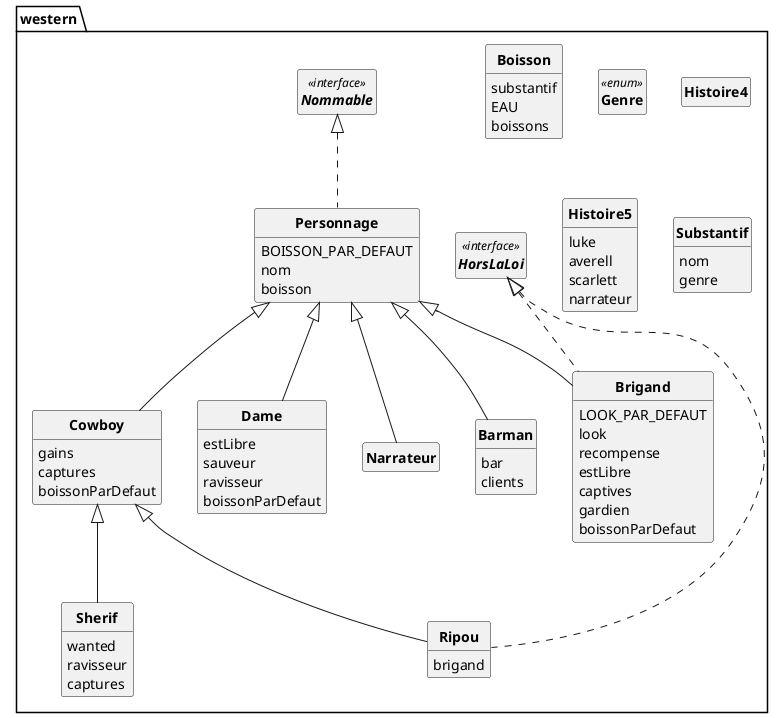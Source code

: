 @startuml

'UML GENERE PAR CODE :)

skinparam style strictuml
skinparam classAttributeIconSize 0
skinparam classFontStyle Bold
hide empty members

PACKAGE western{
	CLASS Barman  extends western.Personnage {
		bar
		clients
	}


	CLASS Boisson  {
		substantif
		EAU
		boissons
	}


	CLASS Brigand  extends western.Personnage implements western.HorsLaLoi {
		LOOK_PAR_DEFAUT
		look
		recompense
		estLibre
		captives
		gardien
		boissonParDefaut
	}


	CLASS Cowboy  extends western.Personnage {
		gains
		captures
		boissonParDefaut
	}


	CLASS Dame  extends western.Personnage {
		estLibre
		sauveur
		ravisseur
		boissonParDefaut
	}


	ENUM Genre<<enum>>{

	}

	CLASS Histoire4  {
	}


	CLASS Histoire5  {
		luke
		averell
		scarlett
		narrateur
	}


	INTERFACE HorsLaLoi<<interface>>{

	}

	CLASS Narrateur  extends western.Personnage {
	}


	INTERFACE Nommable<<interface>>{

	}

	CLASS Personnage  implements western.Nommable {
		BOISSON_PAR_DEFAUT
		nom
		boisson
	}


	CLASS Ripou  extends western.Cowboy implements western.HorsLaLoi {
		brigand
	}


	CLASS Sherif  extends western.Cowboy {
		wanted
		ravisseur
		captures
	}


	CLASS Substantif  {
		nom
		genre
	}



}
@enduml
